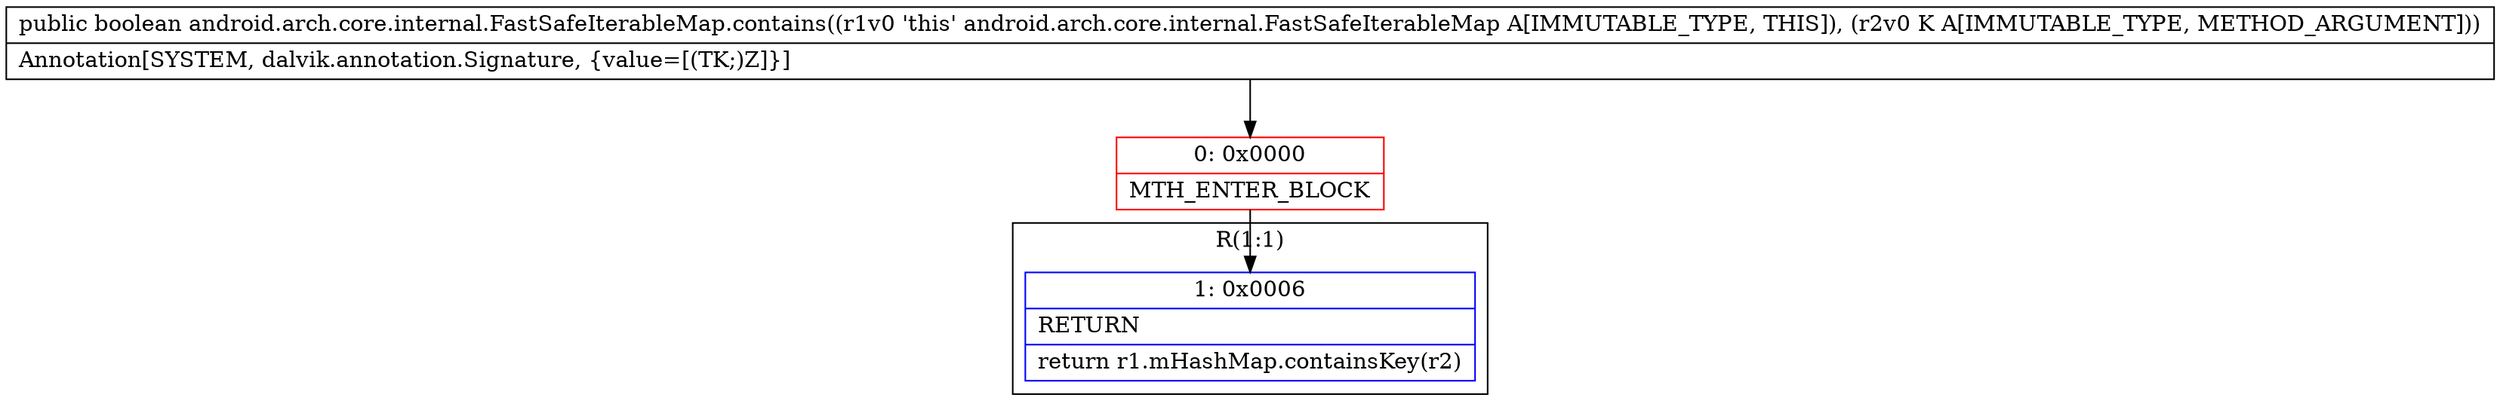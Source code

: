 digraph "CFG forandroid.arch.core.internal.FastSafeIterableMap.contains(Ljava\/lang\/Object;)Z" {
subgraph cluster_Region_1981239813 {
label = "R(1:1)";
node [shape=record,color=blue];
Node_1 [shape=record,label="{1\:\ 0x0006|RETURN\l|return r1.mHashMap.containsKey(r2)\l}"];
}
Node_0 [shape=record,color=red,label="{0\:\ 0x0000|MTH_ENTER_BLOCK\l}"];
MethodNode[shape=record,label="{public boolean android.arch.core.internal.FastSafeIterableMap.contains((r1v0 'this' android.arch.core.internal.FastSafeIterableMap A[IMMUTABLE_TYPE, THIS]), (r2v0 K A[IMMUTABLE_TYPE, METHOD_ARGUMENT]))  | Annotation[SYSTEM, dalvik.annotation.Signature, \{value=[(TK;)Z]\}]\l}"];
MethodNode -> Node_0;
Node_0 -> Node_1;
}

